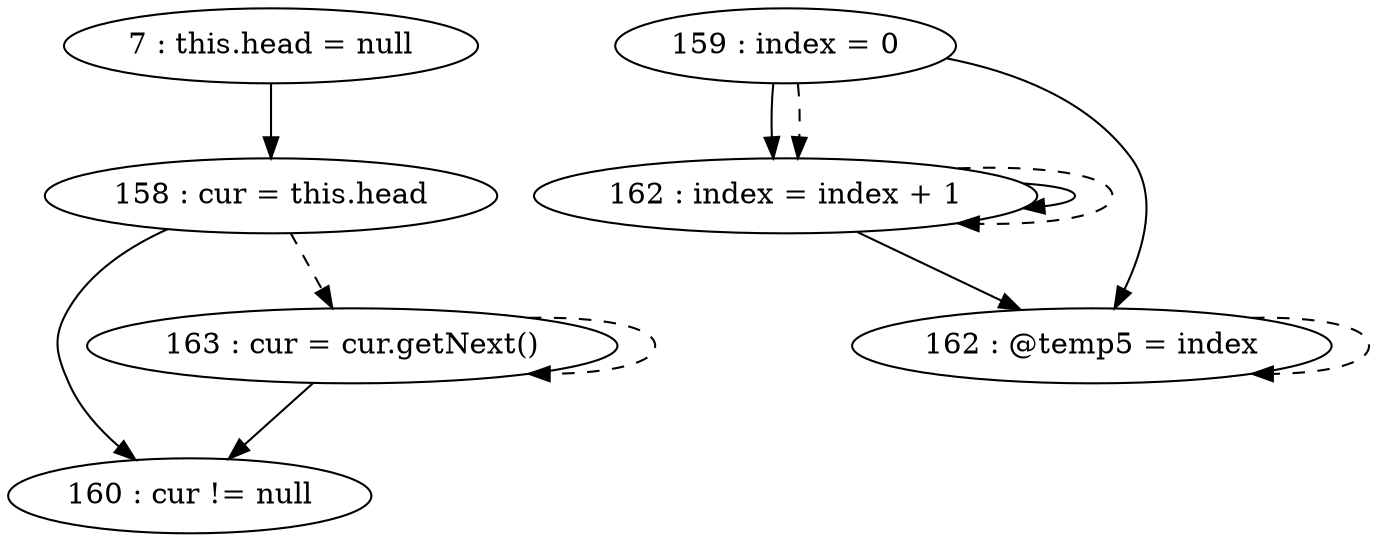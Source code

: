 digraph G {
"7 : this.head = null"
"7 : this.head = null" -> "158 : cur = this.head"
"158 : cur = this.head"
"158 : cur = this.head" -> "160 : cur != null"
"158 : cur = this.head" -> "163 : cur = cur.getNext()" [style=dashed]
"159 : index = 0"
"159 : index = 0" -> "162 : index = index + 1"
"159 : index = 0" -> "162 : @temp5 = index"
"159 : index = 0" -> "162 : index = index + 1" [style=dashed]
"160 : cur != null"
"162 : @temp5 = index"
"162 : @temp5 = index" -> "162 : @temp5 = index" [style=dashed]
"162 : index = index + 1"
"162 : index = index + 1" -> "162 : index = index + 1"
"162 : index = index + 1" -> "162 : @temp5 = index"
"162 : index = index + 1" -> "162 : index = index + 1" [style=dashed]
"163 : cur = cur.getNext()"
"163 : cur = cur.getNext()" -> "160 : cur != null"
"163 : cur = cur.getNext()" -> "163 : cur = cur.getNext()" [style=dashed]
"160 : cur != null"
}
